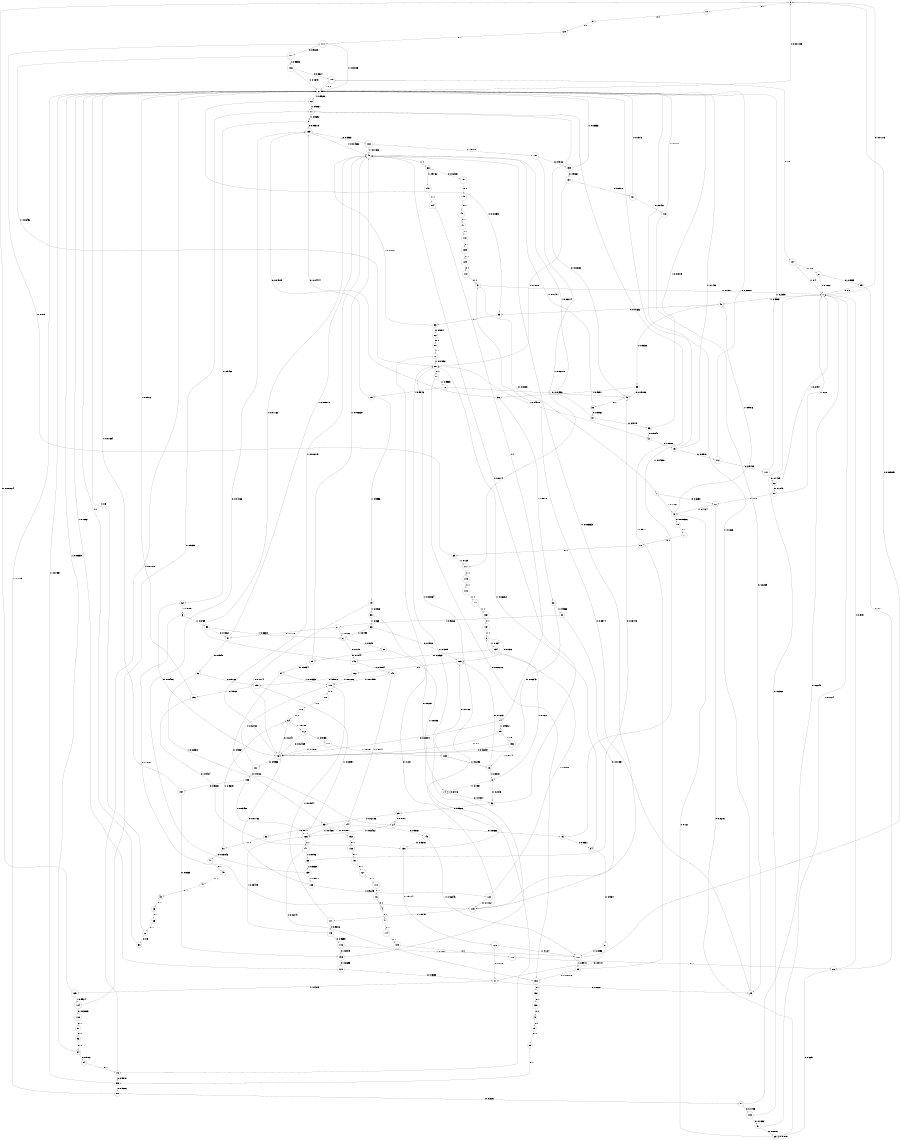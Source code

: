 digraph "ch1_face_source_L16" {
size = "6,8.5";
ratio = "fill";
node [shape = circle];
node [fontsize = 24];
edge [fontsize = 24];
0 -> 10 [label = "0: 1        "];
1 -> 0 [label = "0: 0.01173  "];
1 -> 40 [label = "1: 0.9883   "];
2 -> 165 [label = "0: 0.136    "];
2 -> 134 [label = "1: 0.864    "];
3 -> 15 [label = "0: 1        "];
4 -> 41 [label = "0: 1        "];
5 -> 163 [label = "0: 0.05319  "];
5 -> 62 [label = "1: 0.9468   "];
6 -> 119 [label = "0: 0.1261   "];
6 -> 58 [label = "1: 0.8739   "];
7 -> 22 [label = "0: 0.8238   "];
7 -> 79 [label = "1: 0.1762   "];
8 -> 32 [label = "0: 0.2013   "];
8 -> 14 [label = "1: 0.7987   "];
9 -> 128 [label = "0: 1        "];
10 -> 9 [label = "0: 1        "];
11 -> 46 [label = "0: 0.03082  "];
11 -> 5 [label = "1: 0.9692   "];
12 -> 93 [label = "0: 0.01693  "];
12 -> 11 [label = "1: 0.9831   "];
13 -> 165 [label = "0: 0.1613   "];
13 -> 8 [label = "1: 0.8387   "];
14 -> 32 [label = "0: 0.1524   "];
14 -> 14 [label = "1: 0.8476   "];
15 -> 99 [label = "0: 1        "];
16 -> 34 [label = "0: 0.9531   "];
16 -> 67 [label = "1: 0.04688  "];
17 -> 23 [label = "0: 0.8687   "];
17 -> 125 [label = "1: 0.1313   "];
18 -> 4 [label = "0: 1        "];
19 -> 164 [label = "0: 0.1174   "];
19 -> 68 [label = "1: 0.8826   "];
20 -> 119 [label = "0: 0.07337  "];
20 -> 21 [label = "1: 0.9266   "];
21 -> 57 [label = "0: 0.1118   "];
21 -> 61 [label = "1: 0.8882   "];
22 -> 29 [label = "0: 0.8276   "];
22 -> 79 [label = "1: 0.1724   "];
23 -> 31 [label = "0: 0.8374   "];
23 -> 67 [label = "1: 0.1626   "];
24 -> 16 [label = "0: 0.9652   "];
24 -> 166 [label = "1: 0.03482  "];
25 -> 24 [label = "0: 0.9781   "];
25 -> 53 [label = "1: 0.02186  "];
26 -> 35 [label = "0: 1        "];
27 -> 17 [label = "0: 0.9147   "];
27 -> 102 [label = "1: 0.0853   "];
28 -> 50 [label = "0: 0.5      "];
28 -> 67 [label = "1: 0.5      "];
29 -> 29 [label = "0: 0.879    "];
29 -> 79 [label = "1: 0.121    "];
30 -> 164 [label = "0: 0.06342  "];
30 -> 20 [label = "1: 0.9366   "];
31 -> 7 [label = "0: 0.8083   "];
31 -> 1 [label = "1: 0.1917   "];
32 -> 25 [label = "0: 0.9926   "];
32 -> 48 [label = "1: 0.0074   "];
33 -> 42 [label = "0: 0.9848   "];
33 -> 67 [label = "1: 0.01515  "];
34 -> 27 [label = "0: 0.9377   "];
34 -> 89 [label = "1: 0.06232  "];
35 -> 28 [label = "0: 1        "];
36 -> 163 [label = "0: 0.04809  "];
36 -> 30 [label = "1: 0.9519   "];
37 -> 33 [label = "0: 0.9779   "];
37 -> 48 [label = "1: 0.02214  "];
38 -> 37 [label = "0: 0.9852   "];
38 -> 48 [label = "1: 0.01481  "];
39 -> 46 [label = "0: 0.03086  "];
39 -> 36 [label = "1: 0.9691   "];
40 -> 93 [label = "0: 0.01622  "];
40 -> 39 [label = "1: 0.9838   "];
41 -> 114 [label = "0: 1        "];
42 -> 49 [label = "0: 0.9508   "];
42 -> 89 [label = "1: 0.04918  "];
43 -> 26 [label = "0: 1        "];
44 -> 43 [label = "0: 1        "];
45 -> 44 [label = "0: 1        "];
46 -> 38 [label = "0: 1        "];
47 -> 45 [label = "0: 1        "];
48 -> 66 [label = "1: 1        "];
49 -> 112 [label = "0: 0.8578   "];
49 -> 67 [label = "1: 0.1422   "];
50 -> 67 [label = "1: 1        "];
51 -> 47 [label = "0: 0.03846  "];
51 -> 64 [label = "1: 0.9615   "];
52 -> 51 [label = "1: 1        "];
53 -> 152 [label = "0: 0.01887  "];
53 -> 52 [label = "1: 0.9811   "];
54 -> 24 [label = "0: 0.9867   "];
54 -> 179 [label = "1: 0.01333  "];
55 -> 54 [label = "0: 0.9934   "];
55 -> 48 [label = "1: 0.006637  "];
56 -> 159 [label = "0: 0.9766   "];
56 -> 53 [label = "1: 0.02338  "];
57 -> 56 [label = "0: 0.9948   "];
57 -> 48 [label = "1: 0.005175  "];
58 -> 57 [label = "0: 0.1362   "];
58 -> 61 [label = "1: 0.8638   "];
59 -> 164 [label = "0: 0.1      "];
59 -> 153 [label = "1: 0.9      "];
60 -> 55 [label = "0: 0.1944   "];
60 -> 14 [label = "1: 0.8056   "];
61 -> 146 [label = "0: 0.175    "];
61 -> 60 [label = "1: 0.825    "];
62 -> 164 [label = "0: 0.08406  "];
62 -> 6 [label = "1: 0.9159   "];
63 -> 165 [label = "0: 0.1502   "];
63 -> 61 [label = "1: 0.8498   "];
64 -> 164 [label = "0: 0.0241   "];
64 -> 172 [label = "1: 0.9759   "];
65 -> 46 [label = "0: 0.03448  "];
65 -> 139 [label = "1: 0.9655   "];
66 -> 151 [label = "0: 0.02381  "];
66 -> 140 [label = "1: 0.9762   "];
67 -> 0 [label = "0: 0.007229  "];
67 -> 12 [label = "1: 0.9928   "];
68 -> 119 [label = "0: 0.137    "];
68 -> 63 [label = "1: 0.863    "];
69 -> 111 [label = "0: 0.875    "];
69 -> 177 [label = "1: 0.125    "];
70 -> 69 [label = "0: 1        "];
71 -> 70 [label = "0: 1        "];
72 -> 73 [label = "0: 0.9231   "];
72 -> 89 [label = "1: 0.07692  "];
73 -> 95 [label = "0: 0.9818   "];
73 -> 67 [label = "1: 0.01818  "];
74 -> 164 [label = "0: 0.06977  "];
74 -> 59 [label = "1: 0.9302   "];
75 -> 163 [label = "0: 0.04444  "];
75 -> 19 [label = "1: 0.9556   "];
76 -> 46 [label = "0: 0.01538  "];
76 -> 75 [label = "1: 0.9846   "];
77 -> 150 [label = "0: 0.006116  "];
77 -> 76 [label = "1: 0.9939   "];
78 -> 71 [label = "0: 1        "];
79 -> 78 [label = "0: 0.008366  "];
79 -> 40 [label = "1: 0.9916   "];
80 -> 72 [label = "0: 1        "];
81 -> 85 [label = "0: 0.8333   "];
81 -> 1 [label = "1: 0.1667   "];
82 -> 80 [label = "0: 1        "];
83 -> 82 [label = "0: 0.9811   "];
83 -> 48 [label = "1: 0.01887  "];
84 -> 73 [label = "0: 1        "];
85 -> 86 [label = "0: 0.7      "];
85 -> 1 [label = "1: 0.3      "];
86 -> 29 [label = "0: 0.625    "];
86 -> 1 [label = "1: 0.375    "];
87 -> 103 [label = "0: 0.7755   "];
87 -> 1 [label = "1: 0.2245   "];
88 -> 87 [label = "0: 0.8291   "];
88 -> 67 [label = "1: 0.1709   "];
89 -> 77 [label = "1: 1        "];
90 -> 22 [label = "0: 0.78     "];
90 -> 1 [label = "1: 0.22     "];
91 -> 29 [label = "0: 0.8276   "];
91 -> 1 [label = "1: 0.1724   "];
92 -> 90 [label = "0: 0.7246   "];
92 -> 1 [label = "1: 0.2754   "];
93 -> 83 [label = "0: 1        "];
94 -> 84 [label = "0: 0.9167   "];
94 -> 67 [label = "1: 0.08333  "];
95 -> 88 [label = "0: 0.9206   "];
95 -> 67 [label = "1: 0.07937  "];
96 -> 94 [label = "0: 1        "];
97 -> 96 [label = "0: 1        "];
98 -> 150 [label = "0: 0.008876  "];
98 -> 11 [label = "1: 0.9911   "];
99 -> 95 [label = "0: 1        "];
100 -> 86 [label = "0: 1        "];
101 -> 92 [label = "0: 0.7405   "];
101 -> 67 [label = "1: 0.2595   "];
102 -> 0 [label = "0: 0.005891  "];
102 -> 98 [label = "1: 0.9941   "];
103 -> 91 [label = "0: 0.7632   "];
103 -> 1 [label = "1: 0.2368   "];
104 -> 81 [label = "0: 0.6      "];
104 -> 1 [label = "1: 0.4      "];
105 -> 104 [label = "0: 0.8      "];
105 -> 67 [label = "1: 0.2      "];
106 -> 105 [label = "0: 0.8621   "];
106 -> 67 [label = "1: 0.1379   "];
107 -> 106 [label = "0: 0.9355   "];
107 -> 89 [label = "1: 0.06452  "];
108 -> 97 [label = "0: 1        "];
109 -> 100 [label = "0: 1        "];
110 -> 18 [label = "0: 1        "];
111 -> 107 [label = "0: 0.9688   "];
111 -> 67 [label = "1: 0.03125  "];
112 -> 101 [label = "0: 0.9192   "];
112 -> 67 [label = "1: 0.08081  "];
113 -> 23 [label = "0: 0.8289   "];
113 -> 67 [label = "1: 0.1711   "];
114 -> 109 [label = "0: 1        "];
115 -> 136 [label = "0: 0.8979   "];
115 -> 102 [label = "1: 0.1021   "];
116 -> 115 [label = "0: 0.9659   "];
116 -> 166 [label = "1: 0.03409  "];
117 -> 116 [label = "0: 0.9806   "];
117 -> 179 [label = "1: 0.01944  "];
118 -> 31 [label = "0: 1        "];
119 -> 117 [label = "0: 0.9945   "];
119 -> 48 [label = "1: 0.005533  "];
120 -> 17 [label = "0: 0.8338   "];
120 -> 67 [label = "1: 0.1662   "];
121 -> 113 [label = "0: 0.8427   "];
121 -> 67 [label = "1: 0.1573   "];
122 -> 119 [label = "0: 0.1102   "];
122 -> 2 [label = "1: 0.8898   "];
123 -> 164 [label = "0: 0.07752  "];
123 -> 122 [label = "1: 0.9225   "];
124 -> 108 [label = "0: 0.03069  "];
124 -> 11 [label = "1: 0.9693   "];
125 -> 0 [label = "0: 0.007614  "];
125 -> 124 [label = "1: 0.9924   "];
126 -> 17 [label = "0: 0.876    "];
126 -> 102 [label = "1: 0.124    "];
127 -> 110 [label = "0: 1        "];
128 -> 111 [label = "0: 1        "];
129 -> 118 [label = "0: 1        "];
130 -> 3 [label = "0: 1        "];
131 -> 127 [label = "0: 1        "];
132 -> 130 [label = "0: 1        "];
133 -> 131 [label = "0: 1        "];
134 -> 146 [label = "0: 0.2323   "];
134 -> 8 [label = "1: 0.7677   "];
135 -> 129 [label = "0: 1        "];
136 -> 120 [label = "0: 0.8695   "];
136 -> 89 [label = "1: 0.1305   "];
137 -> 121 [label = "0: 0.8972   "];
137 -> 89 [label = "1: 0.1028   "];
138 -> 126 [label = "0: 0.9104   "];
138 -> 89 [label = "1: 0.08964  "];
139 -> 163 [label = "0: 0.04286  "];
139 -> 123 [label = "1: 0.9571   "];
140 -> 174 [label = "1: 1        "];
141 -> 150 [label = "0: 0.02041  "];
141 -> 65 [label = "1: 0.9796   "];
142 -> 135 [label = "0: 1        "];
143 -> 138 [label = "0: 0.9376   "];
143 -> 102 [label = "1: 0.06243  "];
144 -> 143 [label = "0: 0.9561   "];
144 -> 166 [label = "1: 0.04387  "];
145 -> 144 [label = "0: 0.9804   "];
145 -> 179 [label = "1: 0.01955  "];
146 -> 145 [label = "0: 0.9884   "];
146 -> 48 [label = "1: 0.01162  "];
147 -> 142 [label = "0: 1        "];
148 -> 147 [label = "0: 1        "];
149 -> 148 [label = "0: 1        "];
150 -> 132 [label = "0: 1        "];
151 -> 149 [label = "0: 1        "];
152 -> 133 [label = "0: 1        "];
153 -> 164 [label = "0: 0.02857  "];
153 -> 13 [label = "1: 0.9714   "];
154 -> 136 [label = "0: 0.9235   "];
154 -> 67 [label = "1: 0.07654  "];
155 -> 137 [label = "0: 0.9667   "];
155 -> 67 [label = "1: 0.03333  "];
156 -> 138 [label = "0: 0.9424   "];
156 -> 67 [label = "1: 0.0576   "];
157 -> 155 [label = "0: 0.9722   "];
157 -> 177 [label = "1: 0.02778  "];
158 -> 154 [label = "0: 0.9651   "];
158 -> 166 [label = "1: 0.03492  "];
159 -> 156 [label = "0: 0.969    "];
159 -> 166 [label = "1: 0.03097  "];
160 -> 157 [label = "0: 0.9818   "];
160 -> 48 [label = "1: 0.01822  "];
161 -> 158 [label = "0: 0.9722   "];
161 -> 179 [label = "1: 0.02782  "];
162 -> 159 [label = "0: 0.9872   "];
162 -> 179 [label = "1: 0.01282  "];
163 -> 160 [label = "0: 0.9953   "];
163 -> 48 [label = "1: 0.004662  "];
164 -> 161 [label = "0: 0.9938   "];
164 -> 48 [label = "1: 0.006173  "];
165 -> 162 [label = "0: 1        "];
166 -> 141 [label = "1: 1        "];
167 -> 2 [label = "1: 1        "];
168 -> 167 [label = "1: 1        "];
169 -> 165 [label = "0: 0.1702   "];
169 -> 13 [label = "1: 0.8298   "];
170 -> 164 [label = "0: 0.09091  "];
170 -> 169 [label = "1: 0.9091   "];
171 -> 168 [label = "1: 1        "];
172 -> 164 [label = "0: 0.02469  "];
172 -> 170 [label = "1: 0.9753   "];
173 -> 171 [label = "1: 1        "];
174 -> 74 [label = "1: 1        "];
175 -> 173 [label = "1: 1        "];
176 -> 64 [label = "1: 1        "];
177 -> 175 [label = "1: 1        "];
178 -> 176 [label = "1: 1        "];
179 -> 178 [label = "1: 1        "];
}